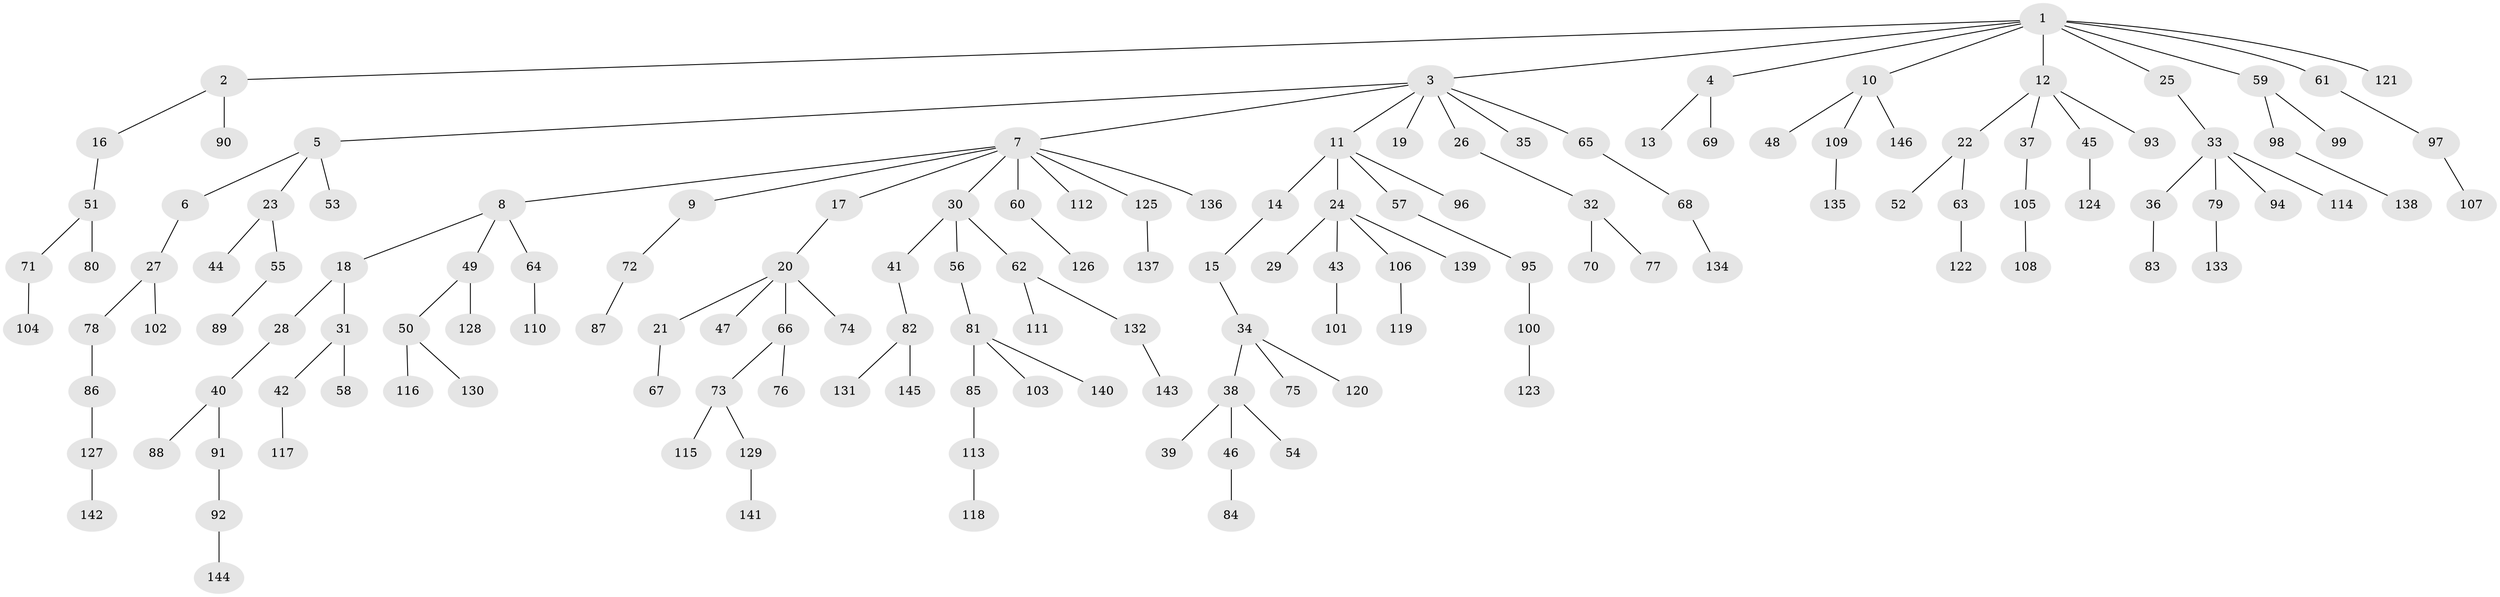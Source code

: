 // Generated by graph-tools (version 1.1) at 2025/26/03/09/25 03:26:32]
// undirected, 146 vertices, 145 edges
graph export_dot {
graph [start="1"]
  node [color=gray90,style=filled];
  1;
  2;
  3;
  4;
  5;
  6;
  7;
  8;
  9;
  10;
  11;
  12;
  13;
  14;
  15;
  16;
  17;
  18;
  19;
  20;
  21;
  22;
  23;
  24;
  25;
  26;
  27;
  28;
  29;
  30;
  31;
  32;
  33;
  34;
  35;
  36;
  37;
  38;
  39;
  40;
  41;
  42;
  43;
  44;
  45;
  46;
  47;
  48;
  49;
  50;
  51;
  52;
  53;
  54;
  55;
  56;
  57;
  58;
  59;
  60;
  61;
  62;
  63;
  64;
  65;
  66;
  67;
  68;
  69;
  70;
  71;
  72;
  73;
  74;
  75;
  76;
  77;
  78;
  79;
  80;
  81;
  82;
  83;
  84;
  85;
  86;
  87;
  88;
  89;
  90;
  91;
  92;
  93;
  94;
  95;
  96;
  97;
  98;
  99;
  100;
  101;
  102;
  103;
  104;
  105;
  106;
  107;
  108;
  109;
  110;
  111;
  112;
  113;
  114;
  115;
  116;
  117;
  118;
  119;
  120;
  121;
  122;
  123;
  124;
  125;
  126;
  127;
  128;
  129;
  130;
  131;
  132;
  133;
  134;
  135;
  136;
  137;
  138;
  139;
  140;
  141;
  142;
  143;
  144;
  145;
  146;
  1 -- 2;
  1 -- 3;
  1 -- 4;
  1 -- 10;
  1 -- 12;
  1 -- 25;
  1 -- 59;
  1 -- 61;
  1 -- 121;
  2 -- 16;
  2 -- 90;
  3 -- 5;
  3 -- 7;
  3 -- 11;
  3 -- 19;
  3 -- 26;
  3 -- 35;
  3 -- 65;
  4 -- 13;
  4 -- 69;
  5 -- 6;
  5 -- 23;
  5 -- 53;
  6 -- 27;
  7 -- 8;
  7 -- 9;
  7 -- 17;
  7 -- 30;
  7 -- 60;
  7 -- 112;
  7 -- 125;
  7 -- 136;
  8 -- 18;
  8 -- 49;
  8 -- 64;
  9 -- 72;
  10 -- 48;
  10 -- 109;
  10 -- 146;
  11 -- 14;
  11 -- 24;
  11 -- 57;
  11 -- 96;
  12 -- 22;
  12 -- 37;
  12 -- 45;
  12 -- 93;
  14 -- 15;
  15 -- 34;
  16 -- 51;
  17 -- 20;
  18 -- 28;
  18 -- 31;
  20 -- 21;
  20 -- 47;
  20 -- 66;
  20 -- 74;
  21 -- 67;
  22 -- 52;
  22 -- 63;
  23 -- 44;
  23 -- 55;
  24 -- 29;
  24 -- 43;
  24 -- 106;
  24 -- 139;
  25 -- 33;
  26 -- 32;
  27 -- 78;
  27 -- 102;
  28 -- 40;
  30 -- 41;
  30 -- 56;
  30 -- 62;
  31 -- 42;
  31 -- 58;
  32 -- 70;
  32 -- 77;
  33 -- 36;
  33 -- 79;
  33 -- 94;
  33 -- 114;
  34 -- 38;
  34 -- 75;
  34 -- 120;
  36 -- 83;
  37 -- 105;
  38 -- 39;
  38 -- 46;
  38 -- 54;
  40 -- 88;
  40 -- 91;
  41 -- 82;
  42 -- 117;
  43 -- 101;
  45 -- 124;
  46 -- 84;
  49 -- 50;
  49 -- 128;
  50 -- 116;
  50 -- 130;
  51 -- 71;
  51 -- 80;
  55 -- 89;
  56 -- 81;
  57 -- 95;
  59 -- 98;
  59 -- 99;
  60 -- 126;
  61 -- 97;
  62 -- 111;
  62 -- 132;
  63 -- 122;
  64 -- 110;
  65 -- 68;
  66 -- 73;
  66 -- 76;
  68 -- 134;
  71 -- 104;
  72 -- 87;
  73 -- 115;
  73 -- 129;
  78 -- 86;
  79 -- 133;
  81 -- 85;
  81 -- 103;
  81 -- 140;
  82 -- 131;
  82 -- 145;
  85 -- 113;
  86 -- 127;
  91 -- 92;
  92 -- 144;
  95 -- 100;
  97 -- 107;
  98 -- 138;
  100 -- 123;
  105 -- 108;
  106 -- 119;
  109 -- 135;
  113 -- 118;
  125 -- 137;
  127 -- 142;
  129 -- 141;
  132 -- 143;
}
